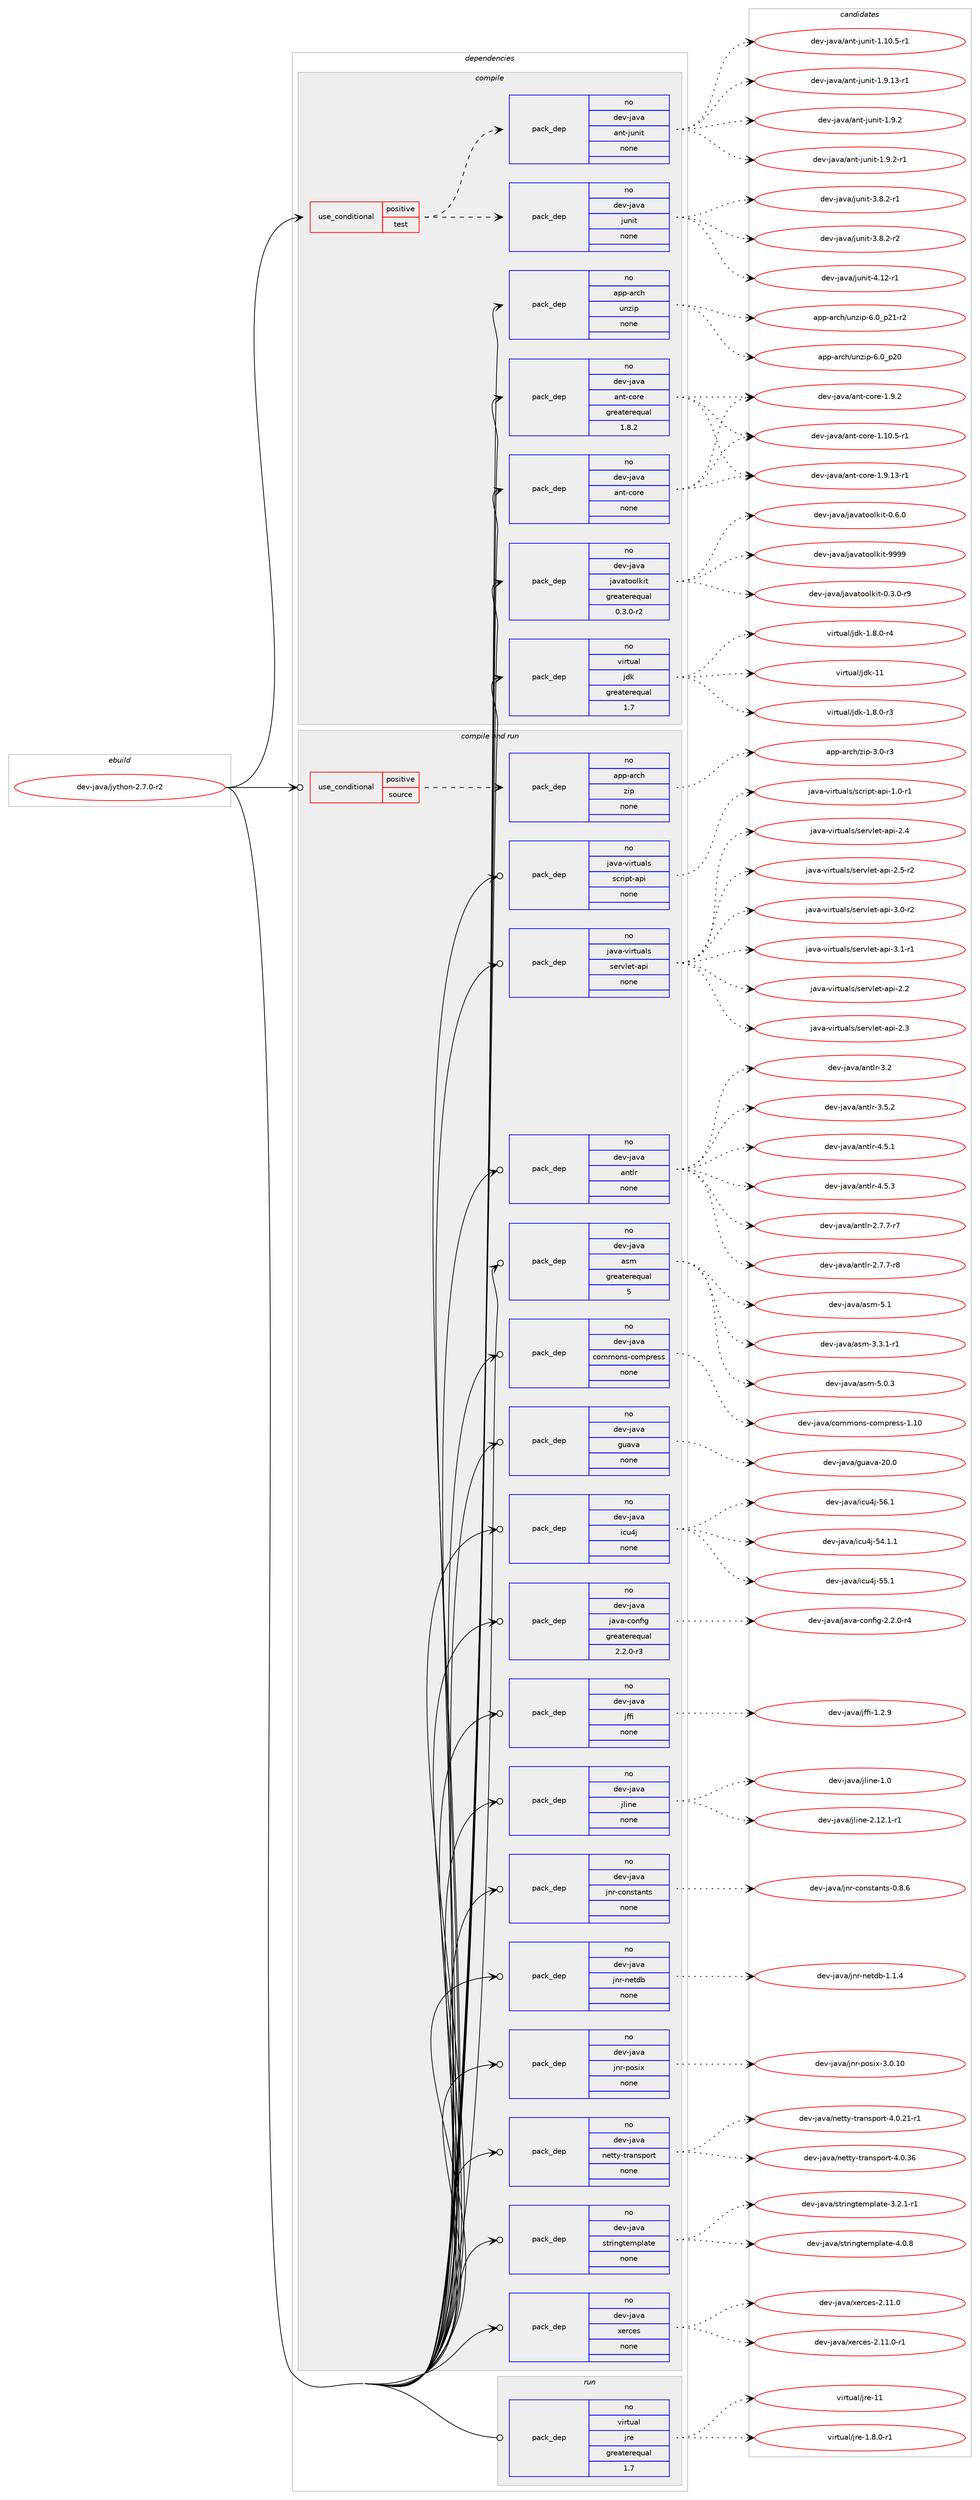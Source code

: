 digraph prolog {

# *************
# Graph options
# *************

newrank=true;
concentrate=true;
compound=true;
graph [rankdir=LR,fontname=Helvetica,fontsize=10,ranksep=1.5];#, ranksep=2.5, nodesep=0.2];
edge  [arrowhead=vee];
node  [fontname=Helvetica,fontsize=10];

# **********
# The ebuild
# **********

subgraph cluster_leftcol {
color=gray;
rank=same;
label=<<i>ebuild</i>>;
id [label="dev-java/jython-2.7.0-r2", color=red, width=4, href="../dev-java/jython-2.7.0-r2.svg"];
}

# ****************
# The dependencies
# ****************

subgraph cluster_midcol {
color=gray;
label=<<i>dependencies</i>>;
subgraph cluster_compile {
fillcolor="#eeeeee";
style=filled;
label=<<i>compile</i>>;
subgraph cond363045 {
dependency1354919 [label=<<TABLE BORDER="0" CELLBORDER="1" CELLSPACING="0" CELLPADDING="4"><TR><TD ROWSPAN="3" CELLPADDING="10">use_conditional</TD></TR><TR><TD>positive</TD></TR><TR><TD>test</TD></TR></TABLE>>, shape=none, color=red];
subgraph pack969435 {
dependency1354920 [label=<<TABLE BORDER="0" CELLBORDER="1" CELLSPACING="0" CELLPADDING="4" WIDTH="220"><TR><TD ROWSPAN="6" CELLPADDING="30">pack_dep</TD></TR><TR><TD WIDTH="110">no</TD></TR><TR><TD>dev-java</TD></TR><TR><TD>junit</TD></TR><TR><TD>none</TD></TR><TR><TD></TD></TR></TABLE>>, shape=none, color=blue];
}
dependency1354919:e -> dependency1354920:w [weight=20,style="dashed",arrowhead="vee"];
subgraph pack969436 {
dependency1354921 [label=<<TABLE BORDER="0" CELLBORDER="1" CELLSPACING="0" CELLPADDING="4" WIDTH="220"><TR><TD ROWSPAN="6" CELLPADDING="30">pack_dep</TD></TR><TR><TD WIDTH="110">no</TD></TR><TR><TD>dev-java</TD></TR><TR><TD>ant-junit</TD></TR><TR><TD>none</TD></TR><TR><TD></TD></TR></TABLE>>, shape=none, color=blue];
}
dependency1354919:e -> dependency1354921:w [weight=20,style="dashed",arrowhead="vee"];
}
id:e -> dependency1354919:w [weight=20,style="solid",arrowhead="vee"];
subgraph pack969437 {
dependency1354922 [label=<<TABLE BORDER="0" CELLBORDER="1" CELLSPACING="0" CELLPADDING="4" WIDTH="220"><TR><TD ROWSPAN="6" CELLPADDING="30">pack_dep</TD></TR><TR><TD WIDTH="110">no</TD></TR><TR><TD>app-arch</TD></TR><TR><TD>unzip</TD></TR><TR><TD>none</TD></TR><TR><TD></TD></TR></TABLE>>, shape=none, color=blue];
}
id:e -> dependency1354922:w [weight=20,style="solid",arrowhead="vee"];
subgraph pack969438 {
dependency1354923 [label=<<TABLE BORDER="0" CELLBORDER="1" CELLSPACING="0" CELLPADDING="4" WIDTH="220"><TR><TD ROWSPAN="6" CELLPADDING="30">pack_dep</TD></TR><TR><TD WIDTH="110">no</TD></TR><TR><TD>dev-java</TD></TR><TR><TD>ant-core</TD></TR><TR><TD>greaterequal</TD></TR><TR><TD>1.8.2</TD></TR></TABLE>>, shape=none, color=blue];
}
id:e -> dependency1354923:w [weight=20,style="solid",arrowhead="vee"];
subgraph pack969439 {
dependency1354924 [label=<<TABLE BORDER="0" CELLBORDER="1" CELLSPACING="0" CELLPADDING="4" WIDTH="220"><TR><TD ROWSPAN="6" CELLPADDING="30">pack_dep</TD></TR><TR><TD WIDTH="110">no</TD></TR><TR><TD>dev-java</TD></TR><TR><TD>ant-core</TD></TR><TR><TD>none</TD></TR><TR><TD></TD></TR></TABLE>>, shape=none, color=blue];
}
id:e -> dependency1354924:w [weight=20,style="solid",arrowhead="vee"];
subgraph pack969440 {
dependency1354925 [label=<<TABLE BORDER="0" CELLBORDER="1" CELLSPACING="0" CELLPADDING="4" WIDTH="220"><TR><TD ROWSPAN="6" CELLPADDING="30">pack_dep</TD></TR><TR><TD WIDTH="110">no</TD></TR><TR><TD>dev-java</TD></TR><TR><TD>javatoolkit</TD></TR><TR><TD>greaterequal</TD></TR><TR><TD>0.3.0-r2</TD></TR></TABLE>>, shape=none, color=blue];
}
id:e -> dependency1354925:w [weight=20,style="solid",arrowhead="vee"];
subgraph pack969441 {
dependency1354926 [label=<<TABLE BORDER="0" CELLBORDER="1" CELLSPACING="0" CELLPADDING="4" WIDTH="220"><TR><TD ROWSPAN="6" CELLPADDING="30">pack_dep</TD></TR><TR><TD WIDTH="110">no</TD></TR><TR><TD>virtual</TD></TR><TR><TD>jdk</TD></TR><TR><TD>greaterequal</TD></TR><TR><TD>1.7</TD></TR></TABLE>>, shape=none, color=blue];
}
id:e -> dependency1354926:w [weight=20,style="solid",arrowhead="vee"];
}
subgraph cluster_compileandrun {
fillcolor="#eeeeee";
style=filled;
label=<<i>compile and run</i>>;
subgraph cond363046 {
dependency1354927 [label=<<TABLE BORDER="0" CELLBORDER="1" CELLSPACING="0" CELLPADDING="4"><TR><TD ROWSPAN="3" CELLPADDING="10">use_conditional</TD></TR><TR><TD>positive</TD></TR><TR><TD>source</TD></TR></TABLE>>, shape=none, color=red];
subgraph pack969442 {
dependency1354928 [label=<<TABLE BORDER="0" CELLBORDER="1" CELLSPACING="0" CELLPADDING="4" WIDTH="220"><TR><TD ROWSPAN="6" CELLPADDING="30">pack_dep</TD></TR><TR><TD WIDTH="110">no</TD></TR><TR><TD>app-arch</TD></TR><TR><TD>zip</TD></TR><TR><TD>none</TD></TR><TR><TD></TD></TR></TABLE>>, shape=none, color=blue];
}
dependency1354927:e -> dependency1354928:w [weight=20,style="dashed",arrowhead="vee"];
}
id:e -> dependency1354927:w [weight=20,style="solid",arrowhead="odotvee"];
subgraph pack969443 {
dependency1354929 [label=<<TABLE BORDER="0" CELLBORDER="1" CELLSPACING="0" CELLPADDING="4" WIDTH="220"><TR><TD ROWSPAN="6" CELLPADDING="30">pack_dep</TD></TR><TR><TD WIDTH="110">no</TD></TR><TR><TD>dev-java</TD></TR><TR><TD>antlr</TD></TR><TR><TD>none</TD></TR><TR><TD></TD></TR></TABLE>>, shape=none, color=blue];
}
id:e -> dependency1354929:w [weight=20,style="solid",arrowhead="odotvee"];
subgraph pack969444 {
dependency1354930 [label=<<TABLE BORDER="0" CELLBORDER="1" CELLSPACING="0" CELLPADDING="4" WIDTH="220"><TR><TD ROWSPAN="6" CELLPADDING="30">pack_dep</TD></TR><TR><TD WIDTH="110">no</TD></TR><TR><TD>dev-java</TD></TR><TR><TD>asm</TD></TR><TR><TD>greaterequal</TD></TR><TR><TD>5</TD></TR></TABLE>>, shape=none, color=blue];
}
id:e -> dependency1354930:w [weight=20,style="solid",arrowhead="odotvee"];
subgraph pack969445 {
dependency1354931 [label=<<TABLE BORDER="0" CELLBORDER="1" CELLSPACING="0" CELLPADDING="4" WIDTH="220"><TR><TD ROWSPAN="6" CELLPADDING="30">pack_dep</TD></TR><TR><TD WIDTH="110">no</TD></TR><TR><TD>dev-java</TD></TR><TR><TD>commons-compress</TD></TR><TR><TD>none</TD></TR><TR><TD></TD></TR></TABLE>>, shape=none, color=blue];
}
id:e -> dependency1354931:w [weight=20,style="solid",arrowhead="odotvee"];
subgraph pack969446 {
dependency1354932 [label=<<TABLE BORDER="0" CELLBORDER="1" CELLSPACING="0" CELLPADDING="4" WIDTH="220"><TR><TD ROWSPAN="6" CELLPADDING="30">pack_dep</TD></TR><TR><TD WIDTH="110">no</TD></TR><TR><TD>dev-java</TD></TR><TR><TD>guava</TD></TR><TR><TD>none</TD></TR><TR><TD></TD></TR></TABLE>>, shape=none, color=blue];
}
id:e -> dependency1354932:w [weight=20,style="solid",arrowhead="odotvee"];
subgraph pack969447 {
dependency1354933 [label=<<TABLE BORDER="0" CELLBORDER="1" CELLSPACING="0" CELLPADDING="4" WIDTH="220"><TR><TD ROWSPAN="6" CELLPADDING="30">pack_dep</TD></TR><TR><TD WIDTH="110">no</TD></TR><TR><TD>dev-java</TD></TR><TR><TD>icu4j</TD></TR><TR><TD>none</TD></TR><TR><TD></TD></TR></TABLE>>, shape=none, color=blue];
}
id:e -> dependency1354933:w [weight=20,style="solid",arrowhead="odotvee"];
subgraph pack969448 {
dependency1354934 [label=<<TABLE BORDER="0" CELLBORDER="1" CELLSPACING="0" CELLPADDING="4" WIDTH="220"><TR><TD ROWSPAN="6" CELLPADDING="30">pack_dep</TD></TR><TR><TD WIDTH="110">no</TD></TR><TR><TD>dev-java</TD></TR><TR><TD>java-config</TD></TR><TR><TD>greaterequal</TD></TR><TR><TD>2.2.0-r3</TD></TR></TABLE>>, shape=none, color=blue];
}
id:e -> dependency1354934:w [weight=20,style="solid",arrowhead="odotvee"];
subgraph pack969449 {
dependency1354935 [label=<<TABLE BORDER="0" CELLBORDER="1" CELLSPACING="0" CELLPADDING="4" WIDTH="220"><TR><TD ROWSPAN="6" CELLPADDING="30">pack_dep</TD></TR><TR><TD WIDTH="110">no</TD></TR><TR><TD>dev-java</TD></TR><TR><TD>jffi</TD></TR><TR><TD>none</TD></TR><TR><TD></TD></TR></TABLE>>, shape=none, color=blue];
}
id:e -> dependency1354935:w [weight=20,style="solid",arrowhead="odotvee"];
subgraph pack969450 {
dependency1354936 [label=<<TABLE BORDER="0" CELLBORDER="1" CELLSPACING="0" CELLPADDING="4" WIDTH="220"><TR><TD ROWSPAN="6" CELLPADDING="30">pack_dep</TD></TR><TR><TD WIDTH="110">no</TD></TR><TR><TD>dev-java</TD></TR><TR><TD>jline</TD></TR><TR><TD>none</TD></TR><TR><TD></TD></TR></TABLE>>, shape=none, color=blue];
}
id:e -> dependency1354936:w [weight=20,style="solid",arrowhead="odotvee"];
subgraph pack969451 {
dependency1354937 [label=<<TABLE BORDER="0" CELLBORDER="1" CELLSPACING="0" CELLPADDING="4" WIDTH="220"><TR><TD ROWSPAN="6" CELLPADDING="30">pack_dep</TD></TR><TR><TD WIDTH="110">no</TD></TR><TR><TD>dev-java</TD></TR><TR><TD>jnr-constants</TD></TR><TR><TD>none</TD></TR><TR><TD></TD></TR></TABLE>>, shape=none, color=blue];
}
id:e -> dependency1354937:w [weight=20,style="solid",arrowhead="odotvee"];
subgraph pack969452 {
dependency1354938 [label=<<TABLE BORDER="0" CELLBORDER="1" CELLSPACING="0" CELLPADDING="4" WIDTH="220"><TR><TD ROWSPAN="6" CELLPADDING="30">pack_dep</TD></TR><TR><TD WIDTH="110">no</TD></TR><TR><TD>dev-java</TD></TR><TR><TD>jnr-netdb</TD></TR><TR><TD>none</TD></TR><TR><TD></TD></TR></TABLE>>, shape=none, color=blue];
}
id:e -> dependency1354938:w [weight=20,style="solid",arrowhead="odotvee"];
subgraph pack969453 {
dependency1354939 [label=<<TABLE BORDER="0" CELLBORDER="1" CELLSPACING="0" CELLPADDING="4" WIDTH="220"><TR><TD ROWSPAN="6" CELLPADDING="30">pack_dep</TD></TR><TR><TD WIDTH="110">no</TD></TR><TR><TD>dev-java</TD></TR><TR><TD>jnr-posix</TD></TR><TR><TD>none</TD></TR><TR><TD></TD></TR></TABLE>>, shape=none, color=blue];
}
id:e -> dependency1354939:w [weight=20,style="solid",arrowhead="odotvee"];
subgraph pack969454 {
dependency1354940 [label=<<TABLE BORDER="0" CELLBORDER="1" CELLSPACING="0" CELLPADDING="4" WIDTH="220"><TR><TD ROWSPAN="6" CELLPADDING="30">pack_dep</TD></TR><TR><TD WIDTH="110">no</TD></TR><TR><TD>dev-java</TD></TR><TR><TD>netty-transport</TD></TR><TR><TD>none</TD></TR><TR><TD></TD></TR></TABLE>>, shape=none, color=blue];
}
id:e -> dependency1354940:w [weight=20,style="solid",arrowhead="odotvee"];
subgraph pack969455 {
dependency1354941 [label=<<TABLE BORDER="0" CELLBORDER="1" CELLSPACING="0" CELLPADDING="4" WIDTH="220"><TR><TD ROWSPAN="6" CELLPADDING="30">pack_dep</TD></TR><TR><TD WIDTH="110">no</TD></TR><TR><TD>dev-java</TD></TR><TR><TD>stringtemplate</TD></TR><TR><TD>none</TD></TR><TR><TD></TD></TR></TABLE>>, shape=none, color=blue];
}
id:e -> dependency1354941:w [weight=20,style="solid",arrowhead="odotvee"];
subgraph pack969456 {
dependency1354942 [label=<<TABLE BORDER="0" CELLBORDER="1" CELLSPACING="0" CELLPADDING="4" WIDTH="220"><TR><TD ROWSPAN="6" CELLPADDING="30">pack_dep</TD></TR><TR><TD WIDTH="110">no</TD></TR><TR><TD>dev-java</TD></TR><TR><TD>xerces</TD></TR><TR><TD>none</TD></TR><TR><TD></TD></TR></TABLE>>, shape=none, color=blue];
}
id:e -> dependency1354942:w [weight=20,style="solid",arrowhead="odotvee"];
subgraph pack969457 {
dependency1354943 [label=<<TABLE BORDER="0" CELLBORDER="1" CELLSPACING="0" CELLPADDING="4" WIDTH="220"><TR><TD ROWSPAN="6" CELLPADDING="30">pack_dep</TD></TR><TR><TD WIDTH="110">no</TD></TR><TR><TD>java-virtuals</TD></TR><TR><TD>script-api</TD></TR><TR><TD>none</TD></TR><TR><TD></TD></TR></TABLE>>, shape=none, color=blue];
}
id:e -> dependency1354943:w [weight=20,style="solid",arrowhead="odotvee"];
subgraph pack969458 {
dependency1354944 [label=<<TABLE BORDER="0" CELLBORDER="1" CELLSPACING="0" CELLPADDING="4" WIDTH="220"><TR><TD ROWSPAN="6" CELLPADDING="30">pack_dep</TD></TR><TR><TD WIDTH="110">no</TD></TR><TR><TD>java-virtuals</TD></TR><TR><TD>servlet-api</TD></TR><TR><TD>none</TD></TR><TR><TD></TD></TR></TABLE>>, shape=none, color=blue];
}
id:e -> dependency1354944:w [weight=20,style="solid",arrowhead="odotvee"];
}
subgraph cluster_run {
fillcolor="#eeeeee";
style=filled;
label=<<i>run</i>>;
subgraph pack969459 {
dependency1354945 [label=<<TABLE BORDER="0" CELLBORDER="1" CELLSPACING="0" CELLPADDING="4" WIDTH="220"><TR><TD ROWSPAN="6" CELLPADDING="30">pack_dep</TD></TR><TR><TD WIDTH="110">no</TD></TR><TR><TD>virtual</TD></TR><TR><TD>jre</TD></TR><TR><TD>greaterequal</TD></TR><TR><TD>1.7</TD></TR></TABLE>>, shape=none, color=blue];
}
id:e -> dependency1354945:w [weight=20,style="solid",arrowhead="odot"];
}
}

# **************
# The candidates
# **************

subgraph cluster_choices {
rank=same;
color=gray;
label=<<i>candidates</i>>;

subgraph choice969435 {
color=black;
nodesep=1;
choice100101118451069711897471061171101051164551465646504511449 [label="dev-java/junit-3.8.2-r1", color=red, width=4,href="../dev-java/junit-3.8.2-r1.svg"];
choice100101118451069711897471061171101051164551465646504511450 [label="dev-java/junit-3.8.2-r2", color=red, width=4,href="../dev-java/junit-3.8.2-r2.svg"];
choice1001011184510697118974710611711010511645524649504511449 [label="dev-java/junit-4.12-r1", color=red, width=4,href="../dev-java/junit-4.12-r1.svg"];
dependency1354920:e -> choice100101118451069711897471061171101051164551465646504511449:w [style=dotted,weight="100"];
dependency1354920:e -> choice100101118451069711897471061171101051164551465646504511450:w [style=dotted,weight="100"];
dependency1354920:e -> choice1001011184510697118974710611711010511645524649504511449:w [style=dotted,weight="100"];
}
subgraph choice969436 {
color=black;
nodesep=1;
choice100101118451069711897479711011645106117110105116454946494846534511449 [label="dev-java/ant-junit-1.10.5-r1", color=red, width=4,href="../dev-java/ant-junit-1.10.5-r1.svg"];
choice100101118451069711897479711011645106117110105116454946574649514511449 [label="dev-java/ant-junit-1.9.13-r1", color=red, width=4,href="../dev-java/ant-junit-1.9.13-r1.svg"];
choice100101118451069711897479711011645106117110105116454946574650 [label="dev-java/ant-junit-1.9.2", color=red, width=4,href="../dev-java/ant-junit-1.9.2.svg"];
choice1001011184510697118974797110116451061171101051164549465746504511449 [label="dev-java/ant-junit-1.9.2-r1", color=red, width=4,href="../dev-java/ant-junit-1.9.2-r1.svg"];
dependency1354921:e -> choice100101118451069711897479711011645106117110105116454946494846534511449:w [style=dotted,weight="100"];
dependency1354921:e -> choice100101118451069711897479711011645106117110105116454946574649514511449:w [style=dotted,weight="100"];
dependency1354921:e -> choice100101118451069711897479711011645106117110105116454946574650:w [style=dotted,weight="100"];
dependency1354921:e -> choice1001011184510697118974797110116451061171101051164549465746504511449:w [style=dotted,weight="100"];
}
subgraph choice969437 {
color=black;
nodesep=1;
choice971121124597114991044711711012210511245544648951125048 [label="app-arch/unzip-6.0_p20", color=red, width=4,href="../app-arch/unzip-6.0_p20.svg"];
choice9711211245971149910447117110122105112455446489511250494511450 [label="app-arch/unzip-6.0_p21-r2", color=red, width=4,href="../app-arch/unzip-6.0_p21-r2.svg"];
dependency1354922:e -> choice971121124597114991044711711012210511245544648951125048:w [style=dotted,weight="100"];
dependency1354922:e -> choice9711211245971149910447117110122105112455446489511250494511450:w [style=dotted,weight="100"];
}
subgraph choice969438 {
color=black;
nodesep=1;
choice10010111845106971189747971101164599111114101454946494846534511449 [label="dev-java/ant-core-1.10.5-r1", color=red, width=4,href="../dev-java/ant-core-1.10.5-r1.svg"];
choice10010111845106971189747971101164599111114101454946574649514511449 [label="dev-java/ant-core-1.9.13-r1", color=red, width=4,href="../dev-java/ant-core-1.9.13-r1.svg"];
choice10010111845106971189747971101164599111114101454946574650 [label="dev-java/ant-core-1.9.2", color=red, width=4,href="../dev-java/ant-core-1.9.2.svg"];
dependency1354923:e -> choice10010111845106971189747971101164599111114101454946494846534511449:w [style=dotted,weight="100"];
dependency1354923:e -> choice10010111845106971189747971101164599111114101454946574649514511449:w [style=dotted,weight="100"];
dependency1354923:e -> choice10010111845106971189747971101164599111114101454946574650:w [style=dotted,weight="100"];
}
subgraph choice969439 {
color=black;
nodesep=1;
choice10010111845106971189747971101164599111114101454946494846534511449 [label="dev-java/ant-core-1.10.5-r1", color=red, width=4,href="../dev-java/ant-core-1.10.5-r1.svg"];
choice10010111845106971189747971101164599111114101454946574649514511449 [label="dev-java/ant-core-1.9.13-r1", color=red, width=4,href="../dev-java/ant-core-1.9.13-r1.svg"];
choice10010111845106971189747971101164599111114101454946574650 [label="dev-java/ant-core-1.9.2", color=red, width=4,href="../dev-java/ant-core-1.9.2.svg"];
dependency1354924:e -> choice10010111845106971189747971101164599111114101454946494846534511449:w [style=dotted,weight="100"];
dependency1354924:e -> choice10010111845106971189747971101164599111114101454946574649514511449:w [style=dotted,weight="100"];
dependency1354924:e -> choice10010111845106971189747971101164599111114101454946574650:w [style=dotted,weight="100"];
}
subgraph choice969440 {
color=black;
nodesep=1;
choice1001011184510697118974710697118971161111111081071051164548465146484511457 [label="dev-java/javatoolkit-0.3.0-r9", color=red, width=4,href="../dev-java/javatoolkit-0.3.0-r9.svg"];
choice100101118451069711897471069711897116111111108107105116454846544648 [label="dev-java/javatoolkit-0.6.0", color=red, width=4,href="../dev-java/javatoolkit-0.6.0.svg"];
choice1001011184510697118974710697118971161111111081071051164557575757 [label="dev-java/javatoolkit-9999", color=red, width=4,href="../dev-java/javatoolkit-9999.svg"];
dependency1354925:e -> choice1001011184510697118974710697118971161111111081071051164548465146484511457:w [style=dotted,weight="100"];
dependency1354925:e -> choice100101118451069711897471069711897116111111108107105116454846544648:w [style=dotted,weight="100"];
dependency1354925:e -> choice1001011184510697118974710697118971161111111081071051164557575757:w [style=dotted,weight="100"];
}
subgraph choice969441 {
color=black;
nodesep=1;
choice11810511411611797108471061001074549465646484511451 [label="virtual/jdk-1.8.0-r3", color=red, width=4,href="../virtual/jdk-1.8.0-r3.svg"];
choice11810511411611797108471061001074549465646484511452 [label="virtual/jdk-1.8.0-r4", color=red, width=4,href="../virtual/jdk-1.8.0-r4.svg"];
choice1181051141161179710847106100107454949 [label="virtual/jdk-11", color=red, width=4,href="../virtual/jdk-11.svg"];
dependency1354926:e -> choice11810511411611797108471061001074549465646484511451:w [style=dotted,weight="100"];
dependency1354926:e -> choice11810511411611797108471061001074549465646484511452:w [style=dotted,weight="100"];
dependency1354926:e -> choice1181051141161179710847106100107454949:w [style=dotted,weight="100"];
}
subgraph choice969442 {
color=black;
nodesep=1;
choice9711211245971149910447122105112455146484511451 [label="app-arch/zip-3.0-r3", color=red, width=4,href="../app-arch/zip-3.0-r3.svg"];
dependency1354928:e -> choice9711211245971149910447122105112455146484511451:w [style=dotted,weight="100"];
}
subgraph choice969443 {
color=black;
nodesep=1;
choice10010111845106971189747971101161081144550465546554511455 [label="dev-java/antlr-2.7.7-r7", color=red, width=4,href="../dev-java/antlr-2.7.7-r7.svg"];
choice10010111845106971189747971101161081144550465546554511456 [label="dev-java/antlr-2.7.7-r8", color=red, width=4,href="../dev-java/antlr-2.7.7-r8.svg"];
choice100101118451069711897479711011610811445514650 [label="dev-java/antlr-3.2", color=red, width=4,href="../dev-java/antlr-3.2.svg"];
choice1001011184510697118974797110116108114455146534650 [label="dev-java/antlr-3.5.2", color=red, width=4,href="../dev-java/antlr-3.5.2.svg"];
choice1001011184510697118974797110116108114455246534649 [label="dev-java/antlr-4.5.1", color=red, width=4,href="../dev-java/antlr-4.5.1.svg"];
choice1001011184510697118974797110116108114455246534651 [label="dev-java/antlr-4.5.3", color=red, width=4,href="../dev-java/antlr-4.5.3.svg"];
dependency1354929:e -> choice10010111845106971189747971101161081144550465546554511455:w [style=dotted,weight="100"];
dependency1354929:e -> choice10010111845106971189747971101161081144550465546554511456:w [style=dotted,weight="100"];
dependency1354929:e -> choice100101118451069711897479711011610811445514650:w [style=dotted,weight="100"];
dependency1354929:e -> choice1001011184510697118974797110116108114455146534650:w [style=dotted,weight="100"];
dependency1354929:e -> choice1001011184510697118974797110116108114455246534649:w [style=dotted,weight="100"];
dependency1354929:e -> choice1001011184510697118974797110116108114455246534651:w [style=dotted,weight="100"];
}
subgraph choice969444 {
color=black;
nodesep=1;
choice10010111845106971189747971151094551465146494511449 [label="dev-java/asm-3.3.1-r1", color=red, width=4,href="../dev-java/asm-3.3.1-r1.svg"];
choice1001011184510697118974797115109455346484651 [label="dev-java/asm-5.0.3", color=red, width=4,href="../dev-java/asm-5.0.3.svg"];
choice100101118451069711897479711510945534649 [label="dev-java/asm-5.1", color=red, width=4,href="../dev-java/asm-5.1.svg"];
dependency1354930:e -> choice10010111845106971189747971151094551465146494511449:w [style=dotted,weight="100"];
dependency1354930:e -> choice1001011184510697118974797115109455346484651:w [style=dotted,weight="100"];
dependency1354930:e -> choice100101118451069711897479711510945534649:w [style=dotted,weight="100"];
}
subgraph choice969445 {
color=black;
nodesep=1;
choice100101118451069711897479911110910911111011545991111091121141011151154549464948 [label="dev-java/commons-compress-1.10", color=red, width=4,href="../dev-java/commons-compress-1.10.svg"];
dependency1354931:e -> choice100101118451069711897479911110910911111011545991111091121141011151154549464948:w [style=dotted,weight="100"];
}
subgraph choice969446 {
color=black;
nodesep=1;
choice1001011184510697118974710311797118974550484648 [label="dev-java/guava-20.0", color=red, width=4,href="../dev-java/guava-20.0.svg"];
dependency1354932:e -> choice1001011184510697118974710311797118974550484648:w [style=dotted,weight="100"];
}
subgraph choice969447 {
color=black;
nodesep=1;
choice10010111845106971189747105991175210645535246494649 [label="dev-java/icu4j-54.1.1", color=red, width=4,href="../dev-java/icu4j-54.1.1.svg"];
choice1001011184510697118974710599117521064553534649 [label="dev-java/icu4j-55.1", color=red, width=4,href="../dev-java/icu4j-55.1.svg"];
choice1001011184510697118974710599117521064553544649 [label="dev-java/icu4j-56.1", color=red, width=4,href="../dev-java/icu4j-56.1.svg"];
dependency1354933:e -> choice10010111845106971189747105991175210645535246494649:w [style=dotted,weight="100"];
dependency1354933:e -> choice1001011184510697118974710599117521064553534649:w [style=dotted,weight="100"];
dependency1354933:e -> choice1001011184510697118974710599117521064553544649:w [style=dotted,weight="100"];
}
subgraph choice969448 {
color=black;
nodesep=1;
choice10010111845106971189747106971189745991111101021051034550465046484511452 [label="dev-java/java-config-2.2.0-r4", color=red, width=4,href="../dev-java/java-config-2.2.0-r4.svg"];
dependency1354934:e -> choice10010111845106971189747106971189745991111101021051034550465046484511452:w [style=dotted,weight="100"];
}
subgraph choice969449 {
color=black;
nodesep=1;
choice10010111845106971189747106102102105454946504657 [label="dev-java/jffi-1.2.9", color=red, width=4,href="../dev-java/jffi-1.2.9.svg"];
dependency1354935:e -> choice10010111845106971189747106102102105454946504657:w [style=dotted,weight="100"];
}
subgraph choice969450 {
color=black;
nodesep=1;
choice1001011184510697118974710610810511010145494648 [label="dev-java/jline-1.0", color=red, width=4,href="../dev-java/jline-1.0.svg"];
choice10010111845106971189747106108105110101455046495046494511449 [label="dev-java/jline-2.12.1-r1", color=red, width=4,href="../dev-java/jline-2.12.1-r1.svg"];
dependency1354936:e -> choice1001011184510697118974710610810511010145494648:w [style=dotted,weight="100"];
dependency1354936:e -> choice10010111845106971189747106108105110101455046495046494511449:w [style=dotted,weight="100"];
}
subgraph choice969451 {
color=black;
nodesep=1;
choice10010111845106971189747106110114459911111011511697110116115454846564654 [label="dev-java/jnr-constants-0.8.6", color=red, width=4,href="../dev-java/jnr-constants-0.8.6.svg"];
dependency1354937:e -> choice10010111845106971189747106110114459911111011511697110116115454846564654:w [style=dotted,weight="100"];
}
subgraph choice969452 {
color=black;
nodesep=1;
choice100101118451069711897471061101144511010111610098454946494652 [label="dev-java/jnr-netdb-1.1.4", color=red, width=4,href="../dev-java/jnr-netdb-1.1.4.svg"];
dependency1354938:e -> choice100101118451069711897471061101144511010111610098454946494652:w [style=dotted,weight="100"];
}
subgraph choice969453 {
color=black;
nodesep=1;
choice100101118451069711897471061101144511211111510512045514648464948 [label="dev-java/jnr-posix-3.0.10", color=red, width=4,href="../dev-java/jnr-posix-3.0.10.svg"];
dependency1354939:e -> choice100101118451069711897471061101144511211111510512045514648464948:w [style=dotted,weight="100"];
}
subgraph choice969454 {
color=black;
nodesep=1;
choice100101118451069711897471101011161161214511611497110115112111114116455246484650494511449 [label="dev-java/netty-transport-4.0.21-r1", color=red, width=4,href="../dev-java/netty-transport-4.0.21-r1.svg"];
choice10010111845106971189747110101116116121451161149711011511211111411645524648465154 [label="dev-java/netty-transport-4.0.36", color=red, width=4,href="../dev-java/netty-transport-4.0.36.svg"];
dependency1354940:e -> choice100101118451069711897471101011161161214511611497110115112111114116455246484650494511449:w [style=dotted,weight="100"];
dependency1354940:e -> choice10010111845106971189747110101116116121451161149711011511211111411645524648465154:w [style=dotted,weight="100"];
}
subgraph choice969455 {
color=black;
nodesep=1;
choice10010111845106971189747115116114105110103116101109112108971161014551465046494511449 [label="dev-java/stringtemplate-3.2.1-r1", color=red, width=4,href="../dev-java/stringtemplate-3.2.1-r1.svg"];
choice1001011184510697118974711511611410511010311610110911210897116101455246484656 [label="dev-java/stringtemplate-4.0.8", color=red, width=4,href="../dev-java/stringtemplate-4.0.8.svg"];
dependency1354941:e -> choice10010111845106971189747115116114105110103116101109112108971161014551465046494511449:w [style=dotted,weight="100"];
dependency1354941:e -> choice1001011184510697118974711511611410511010311610110911210897116101455246484656:w [style=dotted,weight="100"];
}
subgraph choice969456 {
color=black;
nodesep=1;
choice100101118451069711897471201011149910111545504649494648 [label="dev-java/xerces-2.11.0", color=red, width=4,href="../dev-java/xerces-2.11.0.svg"];
choice1001011184510697118974712010111499101115455046494946484511449 [label="dev-java/xerces-2.11.0-r1", color=red, width=4,href="../dev-java/xerces-2.11.0-r1.svg"];
dependency1354942:e -> choice100101118451069711897471201011149910111545504649494648:w [style=dotted,weight="100"];
dependency1354942:e -> choice1001011184510697118974712010111499101115455046494946484511449:w [style=dotted,weight="100"];
}
subgraph choice969457 {
color=black;
nodesep=1;
choice1069711897451181051141161179710811547115991141051121164597112105454946484511449 [label="java-virtuals/script-api-1.0-r1", color=red, width=4,href="../java-virtuals/script-api-1.0-r1.svg"];
dependency1354943:e -> choice1069711897451181051141161179710811547115991141051121164597112105454946484511449:w [style=dotted,weight="100"];
}
subgraph choice969458 {
color=black;
nodesep=1;
choice1069711897451181051141161179710811547115101114118108101116459711210545504650 [label="java-virtuals/servlet-api-2.2", color=red, width=4,href="../java-virtuals/servlet-api-2.2.svg"];
choice1069711897451181051141161179710811547115101114118108101116459711210545504651 [label="java-virtuals/servlet-api-2.3", color=red, width=4,href="../java-virtuals/servlet-api-2.3.svg"];
choice1069711897451181051141161179710811547115101114118108101116459711210545504652 [label="java-virtuals/servlet-api-2.4", color=red, width=4,href="../java-virtuals/servlet-api-2.4.svg"];
choice10697118974511810511411611797108115471151011141181081011164597112105455046534511450 [label="java-virtuals/servlet-api-2.5-r2", color=red, width=4,href="../java-virtuals/servlet-api-2.5-r2.svg"];
choice10697118974511810511411611797108115471151011141181081011164597112105455146484511450 [label="java-virtuals/servlet-api-3.0-r2", color=red, width=4,href="../java-virtuals/servlet-api-3.0-r2.svg"];
choice10697118974511810511411611797108115471151011141181081011164597112105455146494511449 [label="java-virtuals/servlet-api-3.1-r1", color=red, width=4,href="../java-virtuals/servlet-api-3.1-r1.svg"];
dependency1354944:e -> choice1069711897451181051141161179710811547115101114118108101116459711210545504650:w [style=dotted,weight="100"];
dependency1354944:e -> choice1069711897451181051141161179710811547115101114118108101116459711210545504651:w [style=dotted,weight="100"];
dependency1354944:e -> choice1069711897451181051141161179710811547115101114118108101116459711210545504652:w [style=dotted,weight="100"];
dependency1354944:e -> choice10697118974511810511411611797108115471151011141181081011164597112105455046534511450:w [style=dotted,weight="100"];
dependency1354944:e -> choice10697118974511810511411611797108115471151011141181081011164597112105455146484511450:w [style=dotted,weight="100"];
dependency1354944:e -> choice10697118974511810511411611797108115471151011141181081011164597112105455146494511449:w [style=dotted,weight="100"];
}
subgraph choice969459 {
color=black;
nodesep=1;
choice11810511411611797108471061141014549465646484511449 [label="virtual/jre-1.8.0-r1", color=red, width=4,href="../virtual/jre-1.8.0-r1.svg"];
choice1181051141161179710847106114101454949 [label="virtual/jre-11", color=red, width=4,href="../virtual/jre-11.svg"];
dependency1354945:e -> choice11810511411611797108471061141014549465646484511449:w [style=dotted,weight="100"];
dependency1354945:e -> choice1181051141161179710847106114101454949:w [style=dotted,weight="100"];
}
}

}
